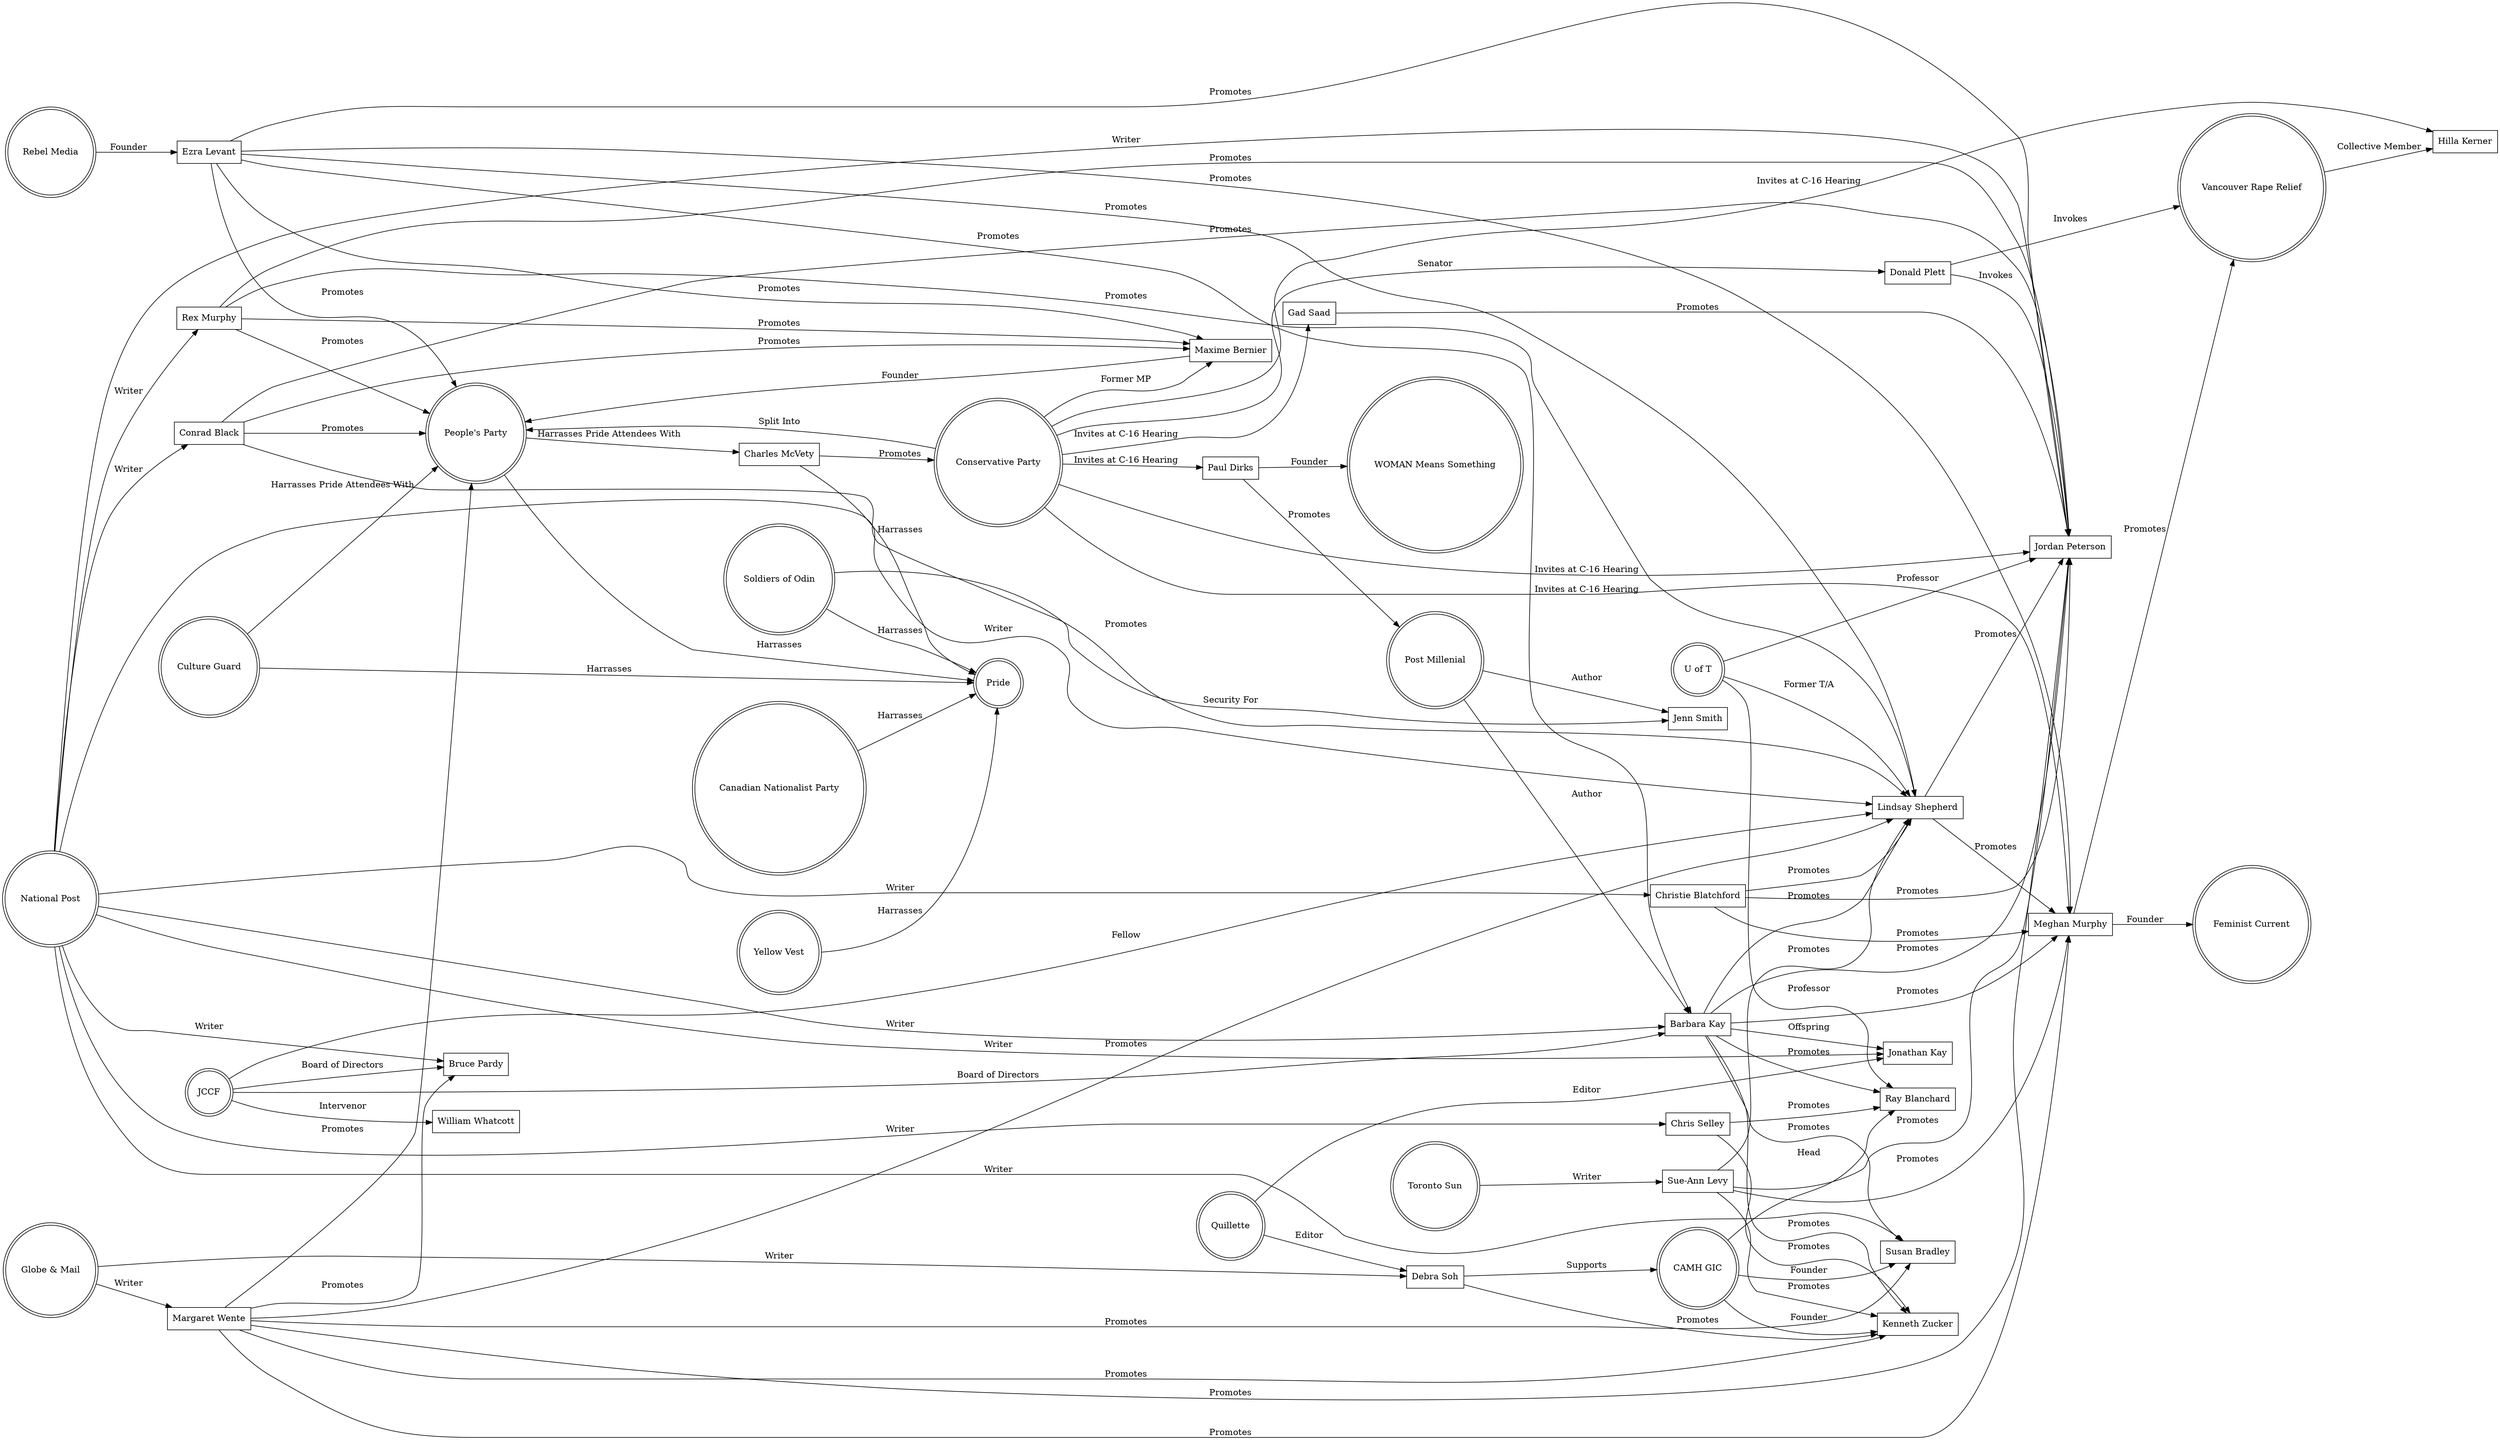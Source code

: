 digraph transphobes {
    rankdir=LR;
    node [shape = doublecircle]; "Pride" "Culture Guard" "Soldiers of Odin" "Yellow Vest" "Canadian Nationalist Party" "National Post" "JCCF" "Conservative Party" "Globe & Mail" "Toronto Sun" "People's Party" "Post Millenial" "WOMAN Means Something" "Rebel Media" "CAMH GIC" "Vancouver Rape Relief" "Feminist Current" "U of T" "Quillette";
    node [shape = rectangle];
    
    "Canadian Nationalist Party" -> "Pride" [ label = "Harrasses" ];
    "Charles McVety" -> "Pride" [ label = "Harrasses" ];
    "Culture Guard" -> "Pride" [ label = "Harrasses" ];
    "People's Party" -> "Pride" [ label = "Harrasses" ];
    "Soldiers of Odin" -> "Pride" [ label = "Harrasses" ];
    "Yellow Vest" -> "Pride" [ label = "Harrasses" ];
    
    "Barbara Kay" -> "Jonathan Kay" [ label = "Offspring" ];
    "Barbara Kay" -> "Jordan Peterson" [ label = "Promotes" ];
    "Barbara Kay" -> "Kenneth Zucker" [ label = "Promotes" ];
    "Barbara Kay" -> "Lindsay Shepherd" [ label = "Promotes" ];
    "Barbara Kay" -> "Meghan Murphy" [ label = "Promotes" ];
    "Barbara Kay" -> "Ray Blanchard" [ label = "Promotes" ];
    "Barbara Kay" -> "Susan Bradley" [ label = "Promotes" ];
    "CAMH GIC" -> "Kenneth Zucker" [ label = "Founder" ];
    "CAMH GIC" -> "Ray Blanchard" [ label = "Head" ];
    "CAMH GIC" -> "Susan Bradley" [ label = "Founder" ];
    "Charles McVety" -> "Conservative Party" [ label = "Promotes" ];
    "Christie Blatchford" -> "Jordan Peterson" [ label = "Promotes" ];
    "Christie Blatchford" -> "Lindsay Shepherd" [ label = "Promotes" ];
    "Christie Blatchford" -> "Meghan Murphy" [ label = "Promotes" ];
    "Chris Selley" -> "Kenneth Zucker" [ label = "Promotes" ];
    "Chris Selley" -> "Ray Blanchard" [ label = "Promotes" ];
    "Conrad Black" -> "Jordan Peterson" [ label = "Promotes" ];
    "Conrad Black" -> "Lindsay Shepherd" [ label = "Promotes" ];
    "Conrad Black" -> "Maxime Bernier" [ label = "Promotes" ];
    "Conrad Black" -> "People's Party" [ label = "Promotes" ];
    "Conservative Party" -> "Donald Plett" [ label = "Senator" ];
    "Conservative Party" -> "Gad Saad" [ label = "Invites at C-16 Hearing" ];
    "Conservative Party" -> "Hilla Kerner" [ label = "Invites at C-16 Hearing" ];
    "Conservative Party" -> "Jordan Peterson" [ label = "Invites at C-16 Hearing" ];
    "Conservative Party" -> "Maxime Bernier" [ label = "Former MP" ];
    "Conservative Party" -> "Meghan Murphy" [ label = "Invites at C-16 Hearing" ];
    "Conservative Party" -> "Paul Dirks" [ label = "Invites at C-16 Hearing" ];
    "Conservative Party" -> "People's Party" [ label = "Split Into" ];
    "Culture Guard" -> "People's Party" [ label = "Harrasses Pride Attendees With" ];
    "Debra Soh" -> "CAMH GIC" [ label = "Supports" ];
    "Debra Soh" -> "Kenneth Zucker" [ label = "Promotes" ];
    "Donald Plett" -> "Jordan Peterson" [ label = "Invokes" ];
    "Donald Plett" -> "Vancouver Rape Relief" [ label = "Invokes" ];
    "Ezra Levant" -> "Barbara Kay" [ label = "Promotes" ];
    "Ezra Levant" -> "Jordan Peterson" [ label = "Promotes" ];
    "Ezra Levant" -> "Lindsay Shepherd" [ label = "Promotes" ];
    "Ezra Levant" -> "Maxime Bernier" [ label = "Promotes" ];
    "Ezra Levant" -> "Meghan Murphy" [ label = "Promotes" ];
    "Ezra Levant" -> "People's Party" [ label = "Promotes" ];
    "Gad Saad" -> "Jordan Peterson" [ label = "Promotes" ];
    "Globe & Mail" -> "Debra Soh" [ label = "Writer" ];
    "Globe & Mail" -> "Margaret Wente" [ label = "Writer" ];
    "JCCF" -> "Barbara Kay" [ label = "Board of Directors" ];
    "JCCF" -> "Bruce Pardy" [ label = "Board of Directors" ];
    "JCCF" -> "Lindsay Shepherd" [ label = "Fellow" ];
    "JCCF" -> "William Whatcott" [ label = "Intervenor" ]; 
    "Lindsay Shepherd" -> "Jordan Peterson" [ label = "Promotes" ];
    "Lindsay Shepherd" -> "Meghan Murphy" [ label = "Promotes" ];
    "Margaret Wente" -> "Bruce Pardy" [ label = "Promotes" ];
    "Margaret Wente" -> "Jordan Peterson" [ label = "Promotes" ];
    "Margaret Wente" -> "Kenneth Zucker" [ label = "Promotes" ];
    "Margaret Wente" -> "Lindsay Shepherd" [ label = "Promotes" ];
    "Margaret Wente" -> "Meghan Murphy" [ label = "Promotes" ];
    "Margaret Wente" -> "People's Party" [ label = "Promotes" ];
    "Margaret Wente" -> "Susan Bradley" [ label = "Promotes" ];
    "Maxime Bernier" -> "People's Party" [ label = "Founder" ];
    "Meghan Murphy" -> "Feminist Current" [ label = "Founder" ];
    "Meghan Murphy" -> "Vancouver Rape Relief" [ label = "Promotes" ]
    "National Post" -> "Barbara Kay" [ label = "Writer" ];
    "National Post" -> "Bruce Pardy" [ label = "Writer" ];
    "National Post" -> "Christie Blatchford" [ label = "Writer" ];
    "National Post" -> "Chris Selley" [ label = "Writer" ];
    "National Post" -> "Conrad Black" [ label = "Writer" ];
    "National Post" -> "Jonathan Kay" [ label = "Writer" ];
    "National Post" -> "Jordan Peterson" [ label = "Writer" ];
    "National Post" -> "Lindsay Shepherd" [ label = "Writer" ];
    "National Post" -> "Rex Murphy" [ label = "Writer" ];
    "National Post" -> "Susan Bradley" [ label = "Writer" ];
    "Paul Dirks" -> "Post Millenial" [ label = "Promotes" ];
    "Paul Dirks" -> "WOMAN Means Something" [ label = "Founder" ];
    "People's Party" -> "Charles McVety" [ label = "Harrasses Pride Attendees With" ];
    "Post Millenial" -> "Barbara Kay" [ label = "Author" ];
    "Post Millenial" -> "Jenn Smith" [ label = "Author" ];
    "Quillette" -> "Jonathan Kay" [ label = "Editor" ];
    "Quillette" -> "Debra Soh" [ label = "Editor" ];
    "Rebel Media" -> "Ezra Levant" [ label = "Founder" ];
    "Rex Murphy" -> "Jordan Peterson" [ label = "Promotes" ];
    "Rex Murphy" -> "Lindsay Shepherd" [ label = "Promotes" ];
    "Rex Murphy" -> "Maxime Bernier" [ label = "Promotes" ];
    "Rex Murphy" -> "People's Party" [ label = "Promotes" ];
    "Soldiers of Odin" -> "Jenn Smith" [ label = "Security For" ];
    "Sue-Ann Levy" -> "Jordan Peterson" [ label = "Promotes" ];
    "Sue-Ann Levy" -> "Kenneth Zucker" [ label = "Promotes" ];
    "Sue-Ann Levy" -> "Lindsay Shepherd" [ label = "Promotes" ];
    "Sue-Ann Levy" -> "Meghan Murphy" [ label = "Promotes" ];
    "Toronto Sun" -> "Sue-Ann Levy" [ label = "Writer" ];
    "U of T" -> "Jordan Peterson" [ label = "Professor" ];
    "U of T" -> "Lindsay Shepherd" [ label = "Former T/A" ];
    "U of T" -> "Ray Blanchard" [ label = "Professor" ];
    "Vancouver Rape Relief" -> "Hilla Kerner" [ label = "Collective Member" ];
}
